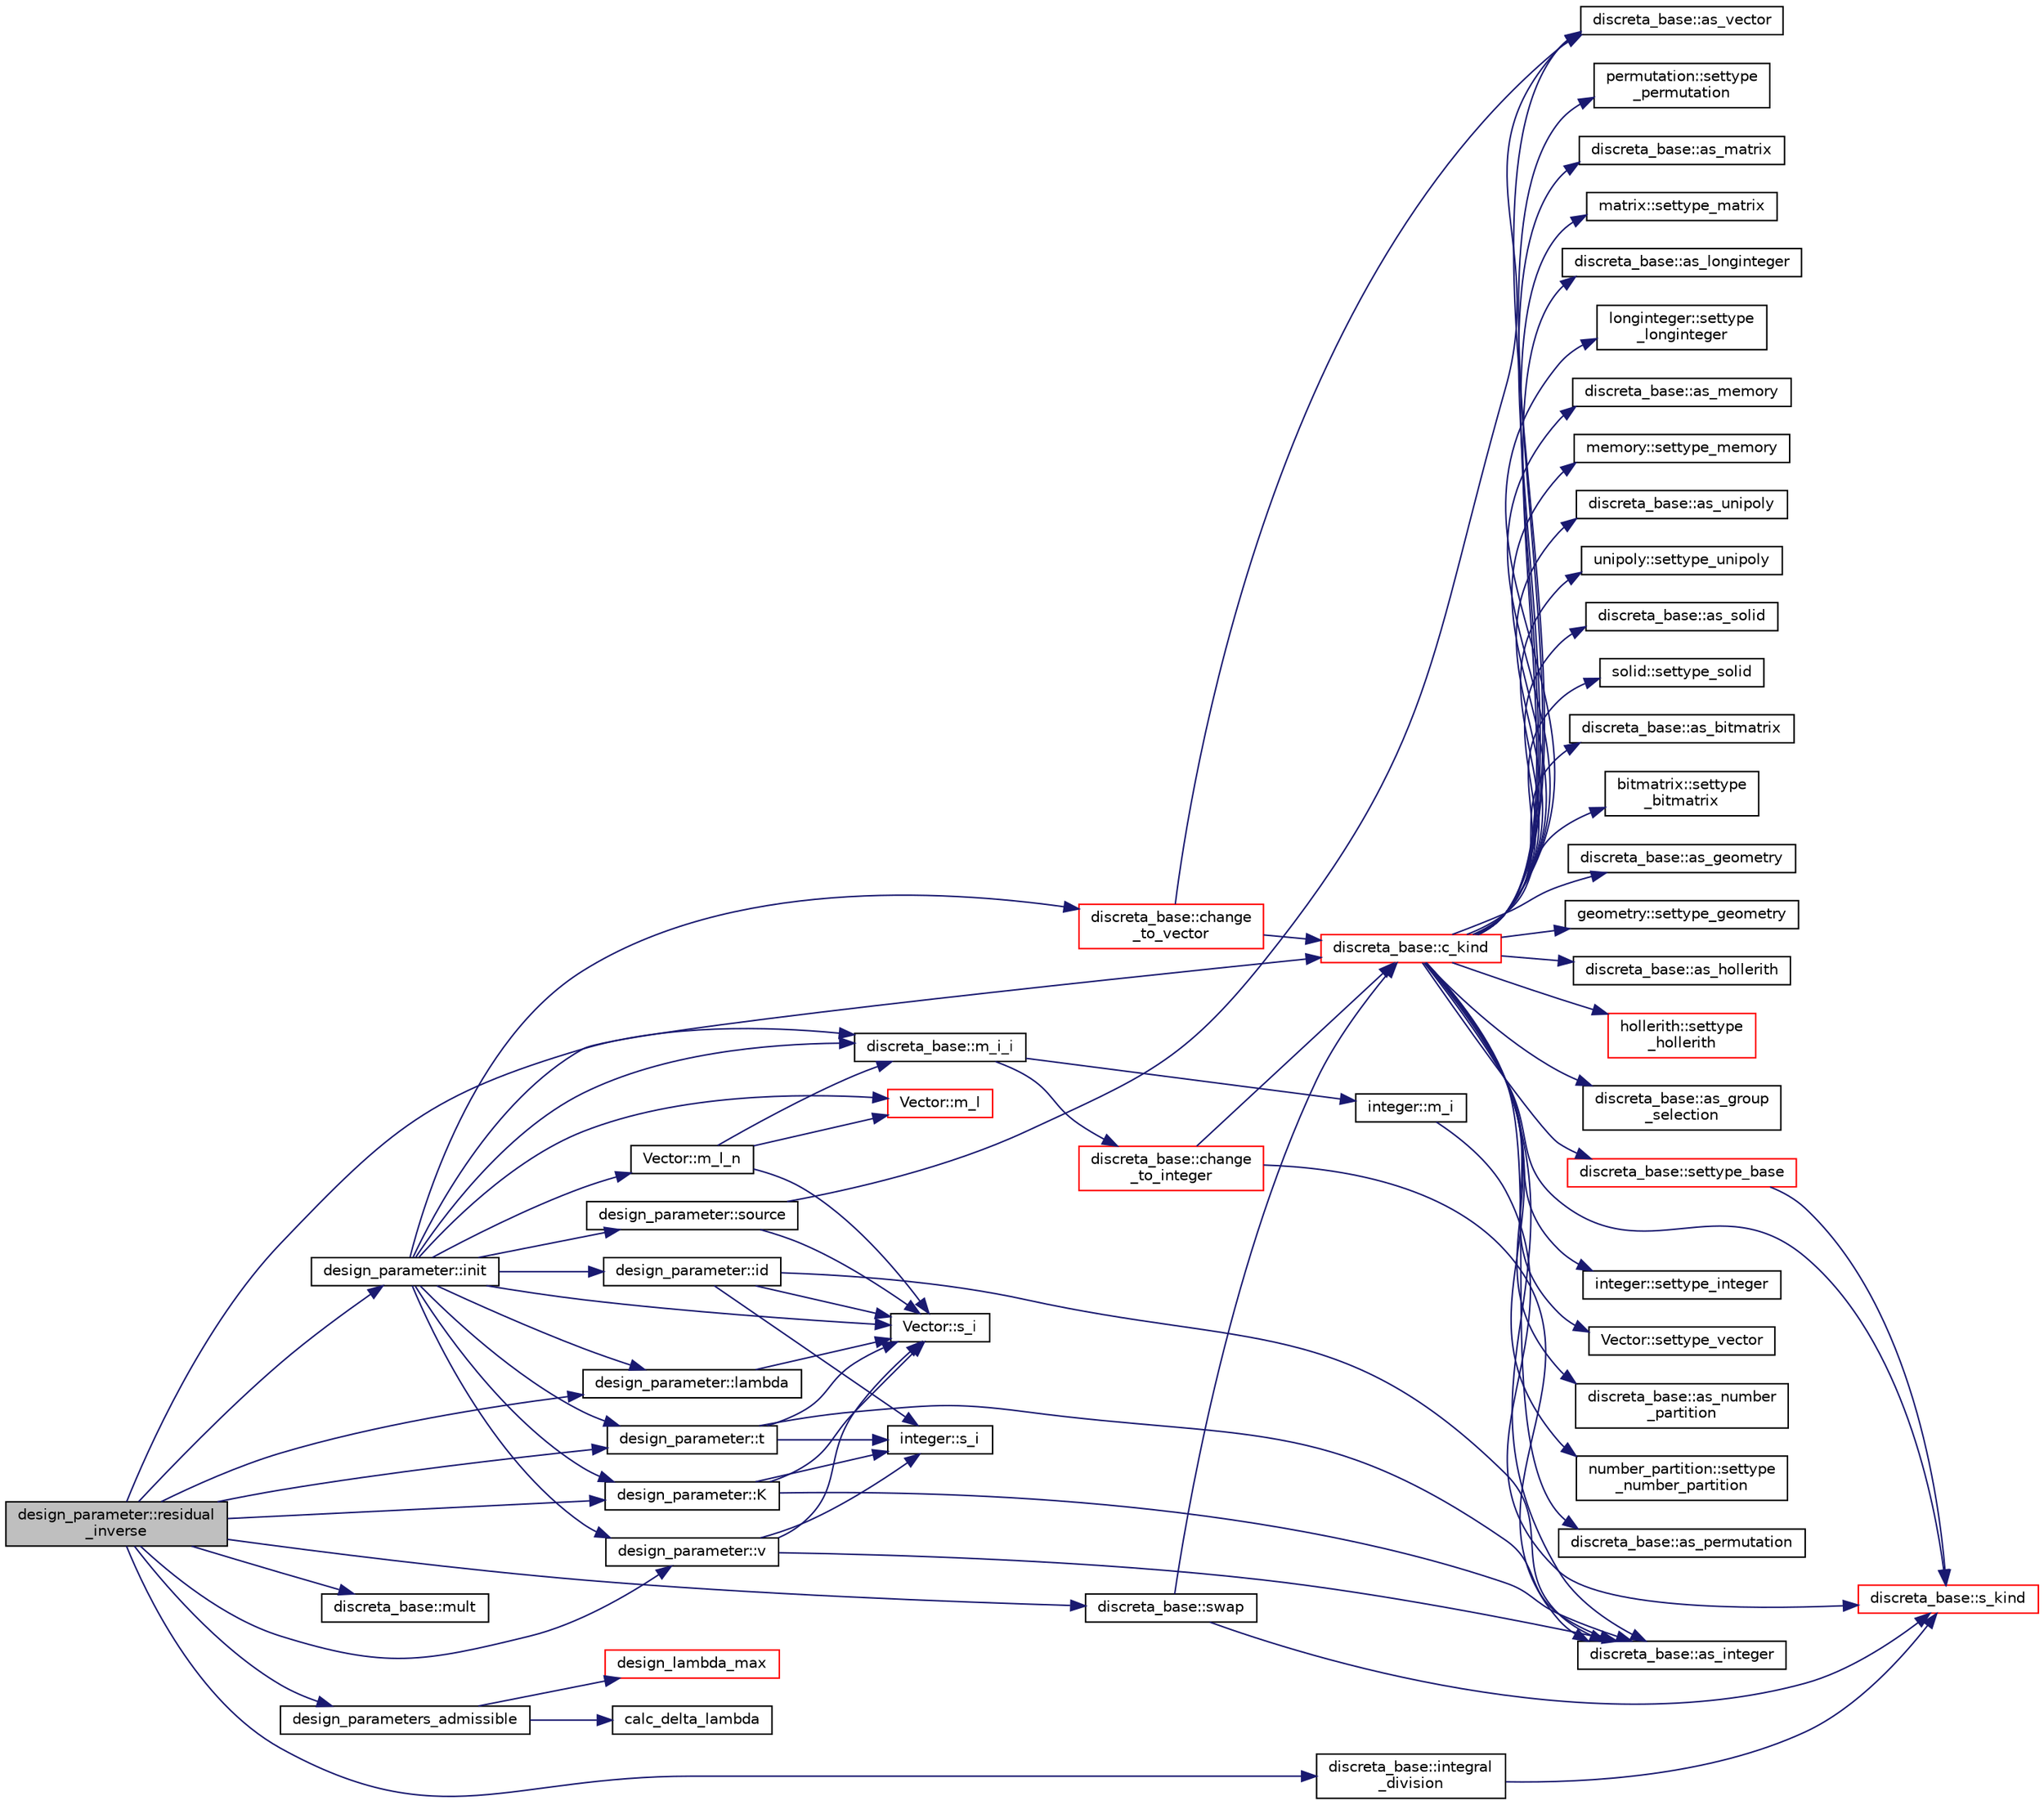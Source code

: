 digraph "design_parameter::residual_inverse"
{
  edge [fontname="Helvetica",fontsize="10",labelfontname="Helvetica",labelfontsize="10"];
  node [fontname="Helvetica",fontsize="10",shape=record];
  rankdir="LR";
  Node1516 [label="design_parameter::residual\l_inverse",height=0.2,width=0.4,color="black", fillcolor="grey75", style="filled", fontcolor="black"];
  Node1516 -> Node1517 [color="midnightblue",fontsize="10",style="solid",fontname="Helvetica"];
  Node1517 [label="design_parameter::init",height=0.2,width=0.4,color="black", fillcolor="white", style="filled",URL="$da/d94/classdesign__parameter.html#af77829be8d9058a84169c36143307b5d"];
  Node1517 -> Node1518 [color="midnightblue",fontsize="10",style="solid",fontname="Helvetica"];
  Node1518 [label="Vector::m_l_n",height=0.2,width=0.4,color="black", fillcolor="white", style="filled",URL="$d5/db2/class_vector.html#a5c7c126e6266ecdc832c5ce5bc1cca2f"];
  Node1518 -> Node1519 [color="midnightblue",fontsize="10",style="solid",fontname="Helvetica"];
  Node1519 [label="Vector::m_l",height=0.2,width=0.4,color="red", fillcolor="white", style="filled",URL="$d5/db2/class_vector.html#a00f5520c2a6b4f5282a1a8bcf8ea74eb"];
  Node1518 -> Node1569 [color="midnightblue",fontsize="10",style="solid",fontname="Helvetica"];
  Node1569 [label="Vector::s_i",height=0.2,width=0.4,color="black", fillcolor="white", style="filled",URL="$d5/db2/class_vector.html#a1c4fe1752523df8119f70dd550244871"];
  Node1518 -> Node1570 [color="midnightblue",fontsize="10",style="solid",fontname="Helvetica"];
  Node1570 [label="discreta_base::m_i_i",height=0.2,width=0.4,color="black", fillcolor="white", style="filled",URL="$d7/d71/classdiscreta__base.html#aa231464a9d4bc233f66608021c9ad997"];
  Node1570 -> Node1571 [color="midnightblue",fontsize="10",style="solid",fontname="Helvetica"];
  Node1571 [label="discreta_base::change\l_to_integer",height=0.2,width=0.4,color="red", fillcolor="white", style="filled",URL="$d7/d71/classdiscreta__base.html#a58a5a5bd8f8e6f2dd7b4483b66dc7bb9"];
  Node1571 -> Node1572 [color="midnightblue",fontsize="10",style="solid",fontname="Helvetica"];
  Node1572 [label="discreta_base::c_kind",height=0.2,width=0.4,color="red", fillcolor="white", style="filled",URL="$d7/d71/classdiscreta__base.html#adc2ff61589c2d083688e7a43f333cb62"];
  Node1572 -> Node1573 [color="midnightblue",fontsize="10",style="solid",fontname="Helvetica"];
  Node1573 [label="discreta_base::settype_base",height=0.2,width=0.4,color="red", fillcolor="white", style="filled",URL="$d7/d71/classdiscreta__base.html#a4f42899a89447d1c3993ea07c38f8ad4"];
  Node1573 -> Node1523 [color="midnightblue",fontsize="10",style="solid",fontname="Helvetica"];
  Node1523 [label="discreta_base::s_kind",height=0.2,width=0.4,color="red", fillcolor="white", style="filled",URL="$d7/d71/classdiscreta__base.html#a8a830025c74adbbc3362418a7c2ba157"];
  Node1572 -> Node1529 [color="midnightblue",fontsize="10",style="solid",fontname="Helvetica"];
  Node1529 [label="discreta_base::as_integer",height=0.2,width=0.4,color="black", fillcolor="white", style="filled",URL="$d7/d71/classdiscreta__base.html#a00d7691eaf874fd283d942692fe8dd26"];
  Node1572 -> Node1574 [color="midnightblue",fontsize="10",style="solid",fontname="Helvetica"];
  Node1574 [label="integer::settype_integer",height=0.2,width=0.4,color="black", fillcolor="white", style="filled",URL="$d0/de5/classinteger.html#a6265c65ef311229acd513d748faba796"];
  Node1572 -> Node1531 [color="midnightblue",fontsize="10",style="solid",fontname="Helvetica"];
  Node1531 [label="discreta_base::as_vector",height=0.2,width=0.4,color="black", fillcolor="white", style="filled",URL="$d7/d71/classdiscreta__base.html#a7bdd6cae39c380b128ee9e17e42cf020"];
  Node1572 -> Node1575 [color="midnightblue",fontsize="10",style="solid",fontname="Helvetica"];
  Node1575 [label="Vector::settype_vector",height=0.2,width=0.4,color="black", fillcolor="white", style="filled",URL="$d5/db2/class_vector.html#a34e0d00b18c051f23904a8429fa6c8b4"];
  Node1572 -> Node1534 [color="midnightblue",fontsize="10",style="solid",fontname="Helvetica"];
  Node1534 [label="discreta_base::as_number\l_partition",height=0.2,width=0.4,color="black", fillcolor="white", style="filled",URL="$d7/d71/classdiscreta__base.html#a307aa09de0e925d46697707968ffab00"];
  Node1572 -> Node1576 [color="midnightblue",fontsize="10",style="solid",fontname="Helvetica"];
  Node1576 [label="number_partition::settype\l_number_partition",height=0.2,width=0.4,color="black", fillcolor="white", style="filled",URL="$df/d50/classnumber__partition.html#a3aaec1b557758f643ffc8555bbc358be"];
  Node1572 -> Node1536 [color="midnightblue",fontsize="10",style="solid",fontname="Helvetica"];
  Node1536 [label="discreta_base::as_permutation",height=0.2,width=0.4,color="black", fillcolor="white", style="filled",URL="$d7/d71/classdiscreta__base.html#aa4e72f36a82984239b12ae831e131098"];
  Node1572 -> Node1577 [color="midnightblue",fontsize="10",style="solid",fontname="Helvetica"];
  Node1577 [label="permutation::settype\l_permutation",height=0.2,width=0.4,color="black", fillcolor="white", style="filled",URL="$d0/d08/classpermutation.html#af1eea29f86195cede9562e444664c28c"];
  Node1572 -> Node1538 [color="midnightblue",fontsize="10",style="solid",fontname="Helvetica"];
  Node1538 [label="discreta_base::as_matrix",height=0.2,width=0.4,color="black", fillcolor="white", style="filled",URL="$d7/d71/classdiscreta__base.html#ae4d7f56d917a4707b838fbffde6467ff"];
  Node1572 -> Node1578 [color="midnightblue",fontsize="10",style="solid",fontname="Helvetica"];
  Node1578 [label="matrix::settype_matrix",height=0.2,width=0.4,color="black", fillcolor="white", style="filled",URL="$d1/d8d/classmatrix.html#a1780283a64a789e4084d792683d276bb"];
  Node1572 -> Node1541 [color="midnightblue",fontsize="10",style="solid",fontname="Helvetica"];
  Node1541 [label="discreta_base::as_longinteger",height=0.2,width=0.4,color="black", fillcolor="white", style="filled",URL="$d7/d71/classdiscreta__base.html#a20a094639eb711b10c8694c51937f7cd"];
  Node1572 -> Node1579 [color="midnightblue",fontsize="10",style="solid",fontname="Helvetica"];
  Node1579 [label="longinteger::settype\l_longinteger",height=0.2,width=0.4,color="black", fillcolor="white", style="filled",URL="$d3/d71/classlonginteger.html#ae5f811ece8df31b9ff114368a18e1dc5"];
  Node1572 -> Node1544 [color="midnightblue",fontsize="10",style="solid",fontname="Helvetica"];
  Node1544 [label="discreta_base::as_memory",height=0.2,width=0.4,color="black", fillcolor="white", style="filled",URL="$d7/d71/classdiscreta__base.html#ad94b2d7dce0cd4fa22db57f6e79c4bd2"];
  Node1572 -> Node1580 [color="midnightblue",fontsize="10",style="solid",fontname="Helvetica"];
  Node1580 [label="memory::settype_memory",height=0.2,width=0.4,color="black", fillcolor="white", style="filled",URL="$d8/d99/classmemory.html#a33aae277f9b8fe36b02e9d5da895451b"];
  Node1572 -> Node1546 [color="midnightblue",fontsize="10",style="solid",fontname="Helvetica"];
  Node1546 [label="discreta_base::as_unipoly",height=0.2,width=0.4,color="black", fillcolor="white", style="filled",URL="$d7/d71/classdiscreta__base.html#ad50d8027f039fe5c2478cddb243adc9d"];
  Node1572 -> Node1581 [color="midnightblue",fontsize="10",style="solid",fontname="Helvetica"];
  Node1581 [label="unipoly::settype_unipoly",height=0.2,width=0.4,color="black", fillcolor="white", style="filled",URL="$d1/d89/classunipoly.html#a8db854fcc85c5e1150b1f1b1c005c95b"];
  Node1572 -> Node1548 [color="midnightblue",fontsize="10",style="solid",fontname="Helvetica"];
  Node1548 [label="discreta_base::as_solid",height=0.2,width=0.4,color="black", fillcolor="white", style="filled",URL="$d7/d71/classdiscreta__base.html#a1fc5f2b85ec97ab0a69dd64903c970a5"];
  Node1572 -> Node1582 [color="midnightblue",fontsize="10",style="solid",fontname="Helvetica"];
  Node1582 [label="solid::settype_solid",height=0.2,width=0.4,color="black", fillcolor="white", style="filled",URL="$d8/def/classsolid.html#a775bd4821f75a8aee4ea3d4335ff90e0"];
  Node1572 -> Node1550 [color="midnightblue",fontsize="10",style="solid",fontname="Helvetica"];
  Node1550 [label="discreta_base::as_bitmatrix",height=0.2,width=0.4,color="black", fillcolor="white", style="filled",URL="$d7/d71/classdiscreta__base.html#a071ad54ea8ef6c9d1d15f532e5a76df6"];
  Node1572 -> Node1583 [color="midnightblue",fontsize="10",style="solid",fontname="Helvetica"];
  Node1583 [label="bitmatrix::settype\l_bitmatrix",height=0.2,width=0.4,color="black", fillcolor="white", style="filled",URL="$de/dc8/classbitmatrix.html#acb571d947f9526665ebbdc0ce3e2a973"];
  Node1572 -> Node1552 [color="midnightblue",fontsize="10",style="solid",fontname="Helvetica"];
  Node1552 [label="discreta_base::as_geometry",height=0.2,width=0.4,color="black", fillcolor="white", style="filled",URL="$d7/d71/classdiscreta__base.html#a38fc7b4cdd830703e9d87354b79bc5c8"];
  Node1572 -> Node1584 [color="midnightblue",fontsize="10",style="solid",fontname="Helvetica"];
  Node1584 [label="geometry::settype_geometry",height=0.2,width=0.4,color="black", fillcolor="white", style="filled",URL="$da/d44/classgeometry.html#ab4a336baba6a3f56f5ffa053a5be5ba7"];
  Node1572 -> Node1554 [color="midnightblue",fontsize="10",style="solid",fontname="Helvetica"];
  Node1554 [label="discreta_base::as_hollerith",height=0.2,width=0.4,color="black", fillcolor="white", style="filled",URL="$d7/d71/classdiscreta__base.html#a3e66f82711f314710107e2f29e589690"];
  Node1572 -> Node1585 [color="midnightblue",fontsize="10",style="solid",fontname="Helvetica"];
  Node1585 [label="hollerith::settype\l_hollerith",height=0.2,width=0.4,color="red", fillcolor="white", style="filled",URL="$d8/d99/classhollerith.html#a23bbd4acfc88a0e90f1245f243f51f76"];
  Node1572 -> Node1556 [color="midnightblue",fontsize="10",style="solid",fontname="Helvetica"];
  Node1556 [label="discreta_base::as_group\l_selection",height=0.2,width=0.4,color="black", fillcolor="white", style="filled",URL="$d7/d71/classdiscreta__base.html#aae1bac4883c567718bef9fb610abbdc8"];
  Node1572 -> Node1523 [color="midnightblue",fontsize="10",style="solid",fontname="Helvetica"];
  Node1571 -> Node1529 [color="midnightblue",fontsize="10",style="solid",fontname="Helvetica"];
  Node1570 -> Node1594 [color="midnightblue",fontsize="10",style="solid",fontname="Helvetica"];
  Node1594 [label="integer::m_i",height=0.2,width=0.4,color="black", fillcolor="white", style="filled",URL="$d0/de5/classinteger.html#a869091f0a0f35f5354c8c4a70250e8a9"];
  Node1594 -> Node1523 [color="midnightblue",fontsize="10",style="solid",fontname="Helvetica"];
  Node1517 -> Node1572 [color="midnightblue",fontsize="10",style="solid",fontname="Helvetica"];
  Node1517 -> Node1595 [color="midnightblue",fontsize="10",style="solid",fontname="Helvetica"];
  Node1595 [label="design_parameter::id",height=0.2,width=0.4,color="black", fillcolor="white", style="filled",URL="$da/d94/classdesign__parameter.html#ae83312a3e4d40a0ce15b649d3fe3ff19"];
  Node1595 -> Node1569 [color="midnightblue",fontsize="10",style="solid",fontname="Helvetica"];
  Node1595 -> Node1529 [color="midnightblue",fontsize="10",style="solid",fontname="Helvetica"];
  Node1595 -> Node1596 [color="midnightblue",fontsize="10",style="solid",fontname="Helvetica"];
  Node1596 [label="integer::s_i",height=0.2,width=0.4,color="black", fillcolor="white", style="filled",URL="$d0/de5/classinteger.html#adf28e9f94d4c844adaa950deeb80b904"];
  Node1517 -> Node1597 [color="midnightblue",fontsize="10",style="solid",fontname="Helvetica"];
  Node1597 [label="design_parameter::t",height=0.2,width=0.4,color="black", fillcolor="white", style="filled",URL="$da/d94/classdesign__parameter.html#acf428913d279e62bcadc66b34303ece2"];
  Node1597 -> Node1569 [color="midnightblue",fontsize="10",style="solid",fontname="Helvetica"];
  Node1597 -> Node1529 [color="midnightblue",fontsize="10",style="solid",fontname="Helvetica"];
  Node1597 -> Node1596 [color="midnightblue",fontsize="10",style="solid",fontname="Helvetica"];
  Node1517 -> Node1598 [color="midnightblue",fontsize="10",style="solid",fontname="Helvetica"];
  Node1598 [label="design_parameter::v",height=0.2,width=0.4,color="black", fillcolor="white", style="filled",URL="$da/d94/classdesign__parameter.html#a4fb1a94211c5a14072a459038b87a3ed"];
  Node1598 -> Node1569 [color="midnightblue",fontsize="10",style="solid",fontname="Helvetica"];
  Node1598 -> Node1529 [color="midnightblue",fontsize="10",style="solid",fontname="Helvetica"];
  Node1598 -> Node1596 [color="midnightblue",fontsize="10",style="solid",fontname="Helvetica"];
  Node1517 -> Node1599 [color="midnightblue",fontsize="10",style="solid",fontname="Helvetica"];
  Node1599 [label="design_parameter::K",height=0.2,width=0.4,color="black", fillcolor="white", style="filled",URL="$da/d94/classdesign__parameter.html#a0960cd8a9ce482e57708344085b8d5ee"];
  Node1599 -> Node1569 [color="midnightblue",fontsize="10",style="solid",fontname="Helvetica"];
  Node1599 -> Node1529 [color="midnightblue",fontsize="10",style="solid",fontname="Helvetica"];
  Node1599 -> Node1596 [color="midnightblue",fontsize="10",style="solid",fontname="Helvetica"];
  Node1517 -> Node1600 [color="midnightblue",fontsize="10",style="solid",fontname="Helvetica"];
  Node1600 [label="design_parameter::lambda",height=0.2,width=0.4,color="black", fillcolor="white", style="filled",URL="$da/d94/classdesign__parameter.html#a53f496a4ef883ba3c06b500e48b238f5"];
  Node1600 -> Node1569 [color="midnightblue",fontsize="10",style="solid",fontname="Helvetica"];
  Node1517 -> Node1570 [color="midnightblue",fontsize="10",style="solid",fontname="Helvetica"];
  Node1517 -> Node1569 [color="midnightblue",fontsize="10",style="solid",fontname="Helvetica"];
  Node1517 -> Node1601 [color="midnightblue",fontsize="10",style="solid",fontname="Helvetica"];
  Node1601 [label="discreta_base::change\l_to_vector",height=0.2,width=0.4,color="red", fillcolor="white", style="filled",URL="$d7/d71/classdiscreta__base.html#a66186d19c55ad54af11e2a040a763c38"];
  Node1601 -> Node1572 [color="midnightblue",fontsize="10",style="solid",fontname="Helvetica"];
  Node1601 -> Node1531 [color="midnightblue",fontsize="10",style="solid",fontname="Helvetica"];
  Node1517 -> Node1602 [color="midnightblue",fontsize="10",style="solid",fontname="Helvetica"];
  Node1602 [label="design_parameter::source",height=0.2,width=0.4,color="black", fillcolor="white", style="filled",URL="$da/d94/classdesign__parameter.html#a7285d5775f7a1b5ee30d82fb3148c7f6"];
  Node1602 -> Node1569 [color="midnightblue",fontsize="10",style="solid",fontname="Helvetica"];
  Node1602 -> Node1531 [color="midnightblue",fontsize="10",style="solid",fontname="Helvetica"];
  Node1517 -> Node1519 [color="midnightblue",fontsize="10",style="solid",fontname="Helvetica"];
  Node1516 -> Node1598 [color="midnightblue",fontsize="10",style="solid",fontname="Helvetica"];
  Node1516 -> Node1597 [color="midnightblue",fontsize="10",style="solid",fontname="Helvetica"];
  Node1516 -> Node1599 [color="midnightblue",fontsize="10",style="solid",fontname="Helvetica"];
  Node1516 -> Node1570 [color="midnightblue",fontsize="10",style="solid",fontname="Helvetica"];
  Node1516 -> Node1603 [color="midnightblue",fontsize="10",style="solid",fontname="Helvetica"];
  Node1603 [label="discreta_base::mult",height=0.2,width=0.4,color="black", fillcolor="white", style="filled",URL="$d7/d71/classdiscreta__base.html#a96f759b28f7c30bdfd95ac10f5972bd0"];
  Node1516 -> Node1600 [color="midnightblue",fontsize="10",style="solid",fontname="Helvetica"];
  Node1516 -> Node1604 [color="midnightblue",fontsize="10",style="solid",fontname="Helvetica"];
  Node1604 [label="discreta_base::integral\l_division",height=0.2,width=0.4,color="black", fillcolor="white", style="filled",URL="$d7/d71/classdiscreta__base.html#a92b3001ac35af9185b316c0d8f89070e"];
  Node1604 -> Node1523 [color="midnightblue",fontsize="10",style="solid",fontname="Helvetica"];
  Node1516 -> Node1605 [color="midnightblue",fontsize="10",style="solid",fontname="Helvetica"];
  Node1605 [label="design_parameters_admissible",height=0.2,width=0.4,color="black", fillcolor="white", style="filled",URL="$d1/dec/lib_2_d_i_s_c_r_e_t_a_2design_8_c.html#a1fdc465f664d8b5b87cf6819dd1e6d11"];
  Node1605 -> Node1606 [color="midnightblue",fontsize="10",style="solid",fontname="Helvetica"];
  Node1606 [label="calc_delta_lambda",height=0.2,width=0.4,color="black", fillcolor="white", style="filled",URL="$d1/dec/lib_2_d_i_s_c_r_e_t_a_2design_8_c.html#a6d9006e88fa817dbd9f1f0217983ca75"];
  Node1605 -> Node1607 [color="midnightblue",fontsize="10",style="solid",fontname="Helvetica"];
  Node1607 [label="design_lambda_max",height=0.2,width=0.4,color="red", fillcolor="white", style="filled",URL="$d1/dec/lib_2_d_i_s_c_r_e_t_a_2design_8_c.html#acdf81c1d4f1b0dbacad39f2c0a1190ed"];
  Node1516 -> Node1610 [color="midnightblue",fontsize="10",style="solid",fontname="Helvetica"];
  Node1610 [label="discreta_base::swap",height=0.2,width=0.4,color="black", fillcolor="white", style="filled",URL="$d7/d71/classdiscreta__base.html#a2e8acbb9d3476675dac5b6a583b0293e"];
  Node1610 -> Node1523 [color="midnightblue",fontsize="10",style="solid",fontname="Helvetica"];
  Node1610 -> Node1572 [color="midnightblue",fontsize="10",style="solid",fontname="Helvetica"];
}
